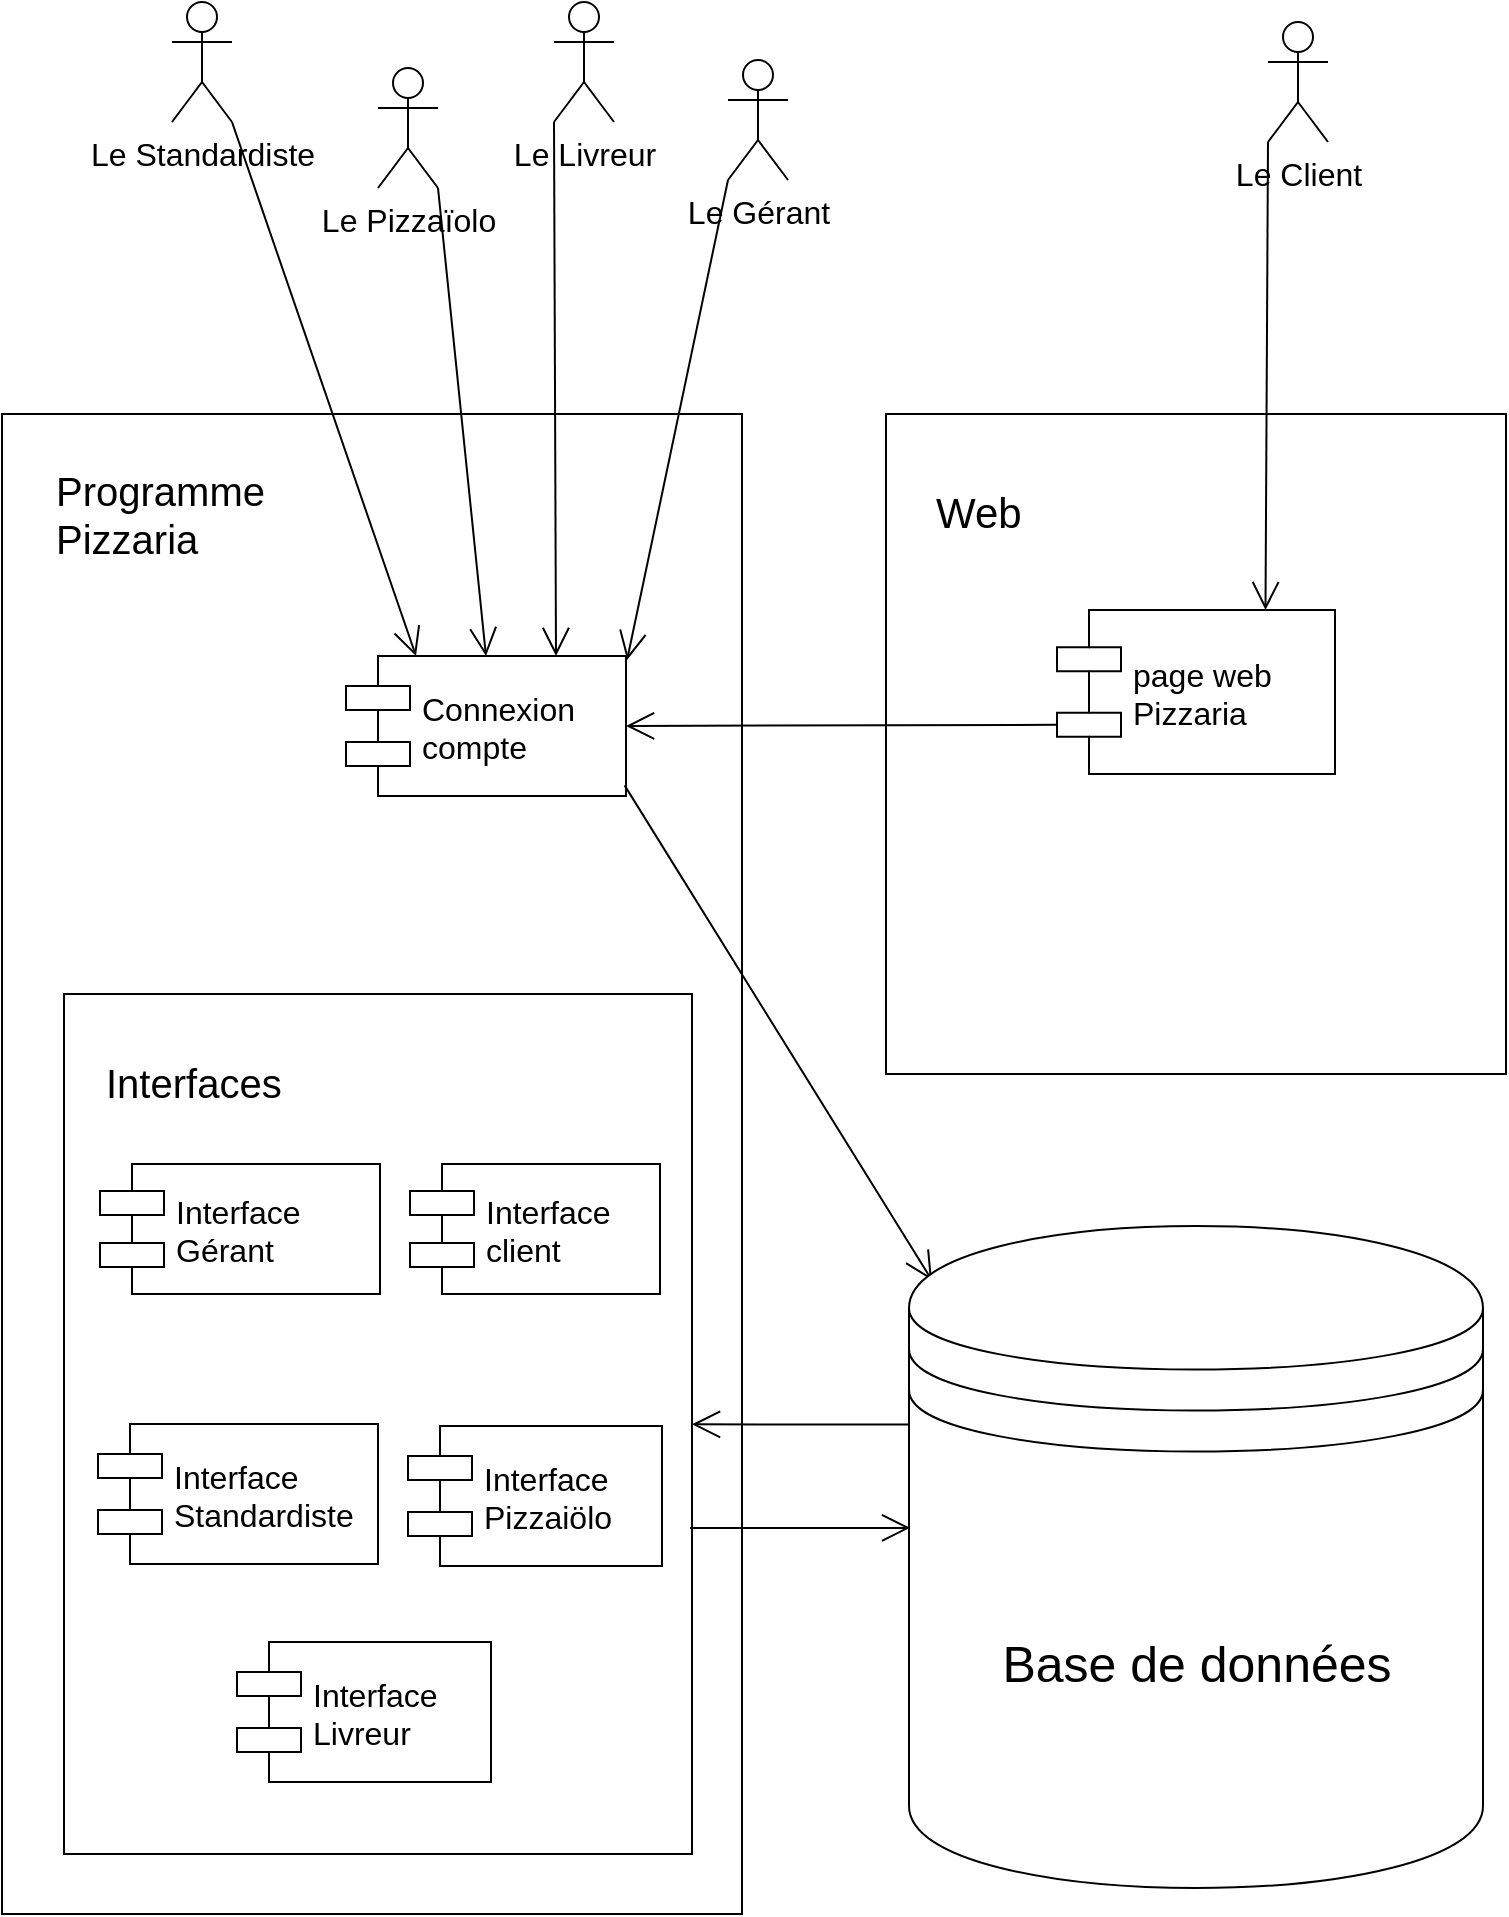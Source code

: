 <mxfile version="11.3.0" type="device" pages="1"><diagram id="lL6M4-v_YjlTNBG7g_ic" name="Page-1"><mxGraphModel dx="429" dy="245" grid="1" gridSize="10" guides="1" tooltips="1" connect="1" arrows="1" fold="1" page="1" pageScale="1" pageWidth="827" pageHeight="1169" math="0" shadow="0"><root><mxCell id="0"/><mxCell id="1" parent="0"/><mxCell id="taCjFrIlaEHtQ6FM2Tvx-78" value="" style="html=1;" vertex="1" parent="1"><mxGeometry x="35" y="326" width="370" height="750" as="geometry"/></mxCell><mxCell id="taCjFrIlaEHtQ6FM2Tvx-86" value="" style="html=1;" vertex="1" parent="taCjFrIlaEHtQ6FM2Tvx-78"><mxGeometry x="31" y="290" width="314" height="430" as="geometry"/></mxCell><mxCell id="taCjFrIlaEHtQ6FM2Tvx-85" value="Interface&#10;client" style="shape=component;align=left;spacingLeft=36;fontSize=16;" vertex="1" parent="taCjFrIlaEHtQ6FM2Tvx-78"><mxGeometry x="204" y="375" width="125" height="65" as="geometry"/></mxCell><mxCell id="taCjFrIlaEHtQ6FM2Tvx-10" value="Interface&#10;Standardiste" style="shape=component;align=left;spacingLeft=36;fontSize=16;" vertex="1" parent="taCjFrIlaEHtQ6FM2Tvx-78"><mxGeometry x="48" y="505" width="140" height="70" as="geometry"/></mxCell><mxCell id="taCjFrIlaEHtQ6FM2Tvx-72" value="Interface&#10;Pizzaiölo" style="shape=component;align=left;spacingLeft=36;fontSize=16;" vertex="1" parent="taCjFrIlaEHtQ6FM2Tvx-78"><mxGeometry x="203" y="506" width="127" height="70" as="geometry"/></mxCell><mxCell id="taCjFrIlaEHtQ6FM2Tvx-26" value="Interface&#10;Gérant" style="shape=component;align=left;spacingLeft=36;fontSize=16;" vertex="1" parent="taCjFrIlaEHtQ6FM2Tvx-78"><mxGeometry x="49" y="375" width="140" height="65" as="geometry"/></mxCell><mxCell id="taCjFrIlaEHtQ6FM2Tvx-106" value="&lt;span style=&quot;font-size: 20px ; text-align: center&quot;&gt;Programme&lt;/span&gt;&lt;br style=&quot;padding: 0px ; margin: 0px ; font-size: 20px ; text-align: center&quot;&gt;&lt;span style=&quot;font-size: 20px ; text-align: center&quot;&gt;Pizzaria&lt;/span&gt;" style="text;html=1;resizable=0;points=[];autosize=1;align=left;verticalAlign=top;spacingTop=-4;fontSize=16;" vertex="1" parent="taCjFrIlaEHtQ6FM2Tvx-78"><mxGeometry x="25" y="24" width="120" height="40" as="geometry"/></mxCell><mxCell id="taCjFrIlaEHtQ6FM2Tvx-109" value="&lt;span style=&quot;font-size: 20px&quot;&gt;Interfaces&lt;/span&gt;" style="text;html=1;resizable=0;points=[];autosize=1;align=left;verticalAlign=top;spacingTop=-4;fontSize=16;" vertex="1" parent="taCjFrIlaEHtQ6FM2Tvx-78"><mxGeometry x="50" y="320" width="100" height="20" as="geometry"/></mxCell><mxCell id="taCjFrIlaEHtQ6FM2Tvx-119" value="Interface&#10;Livreur" style="shape=component;align=left;spacingLeft=36;fontSize=16;" vertex="1" parent="taCjFrIlaEHtQ6FM2Tvx-78"><mxGeometry x="117.5" y="614" width="127" height="70" as="geometry"/></mxCell><mxCell id="taCjFrIlaEHtQ6FM2Tvx-76" value="" style="html=1;" vertex="1" parent="1"><mxGeometry x="477" y="326" width="310" height="330" as="geometry"/></mxCell><mxCell id="taCjFrIlaEHtQ6FM2Tvx-6" value="page web&#10;Pizzaria" style="shape=component;align=left;spacingLeft=36;fontSize=16;" vertex="1" parent="taCjFrIlaEHtQ6FM2Tvx-76"><mxGeometry x="85.5" y="115" width="139" height="82" as="geometry"/></mxCell><mxCell id="taCjFrIlaEHtQ6FM2Tvx-107" value="&lt;span style=&quot;font-size: 21px ; text-align: center&quot;&gt;Web&lt;/span&gt;" style="text;html=1;resizable=0;points=[];autosize=1;align=left;verticalAlign=top;spacingTop=-4;fontSize=16;" vertex="1" parent="taCjFrIlaEHtQ6FM2Tvx-76"><mxGeometry x="23" y="34" width="60" height="20" as="geometry"/></mxCell><mxCell id="taCjFrIlaEHtQ6FM2Tvx-114" value="" style="html=1;" vertex="1" parent="1"><mxGeometry x="477" y="326" width="310" height="330" as="geometry"/></mxCell><mxCell id="taCjFrIlaEHtQ6FM2Tvx-115" value="page web&#10;Pizzaria" style="shape=component;align=left;spacingLeft=36;fontSize=16;" vertex="1" parent="taCjFrIlaEHtQ6FM2Tvx-114"><mxGeometry x="85.5" y="98" width="139" height="82" as="geometry"/></mxCell><mxCell id="taCjFrIlaEHtQ6FM2Tvx-116" value="&lt;span style=&quot;font-size: 21px ; text-align: center&quot;&gt;Web&lt;/span&gt;" style="text;html=1;resizable=0;points=[];autosize=1;align=left;verticalAlign=top;spacingTop=-4;fontSize=16;" vertex="1" parent="taCjFrIlaEHtQ6FM2Tvx-114"><mxGeometry x="23" y="34" width="60" height="20" as="geometry"/></mxCell><mxCell id="taCjFrIlaEHtQ6FM2Tvx-1" value="&lt;font style=&quot;font-size: 16px&quot;&gt;Le Pizzaïolo&lt;/font&gt;" style="shape=umlActor;verticalLabelPosition=bottom;labelBackgroundColor=#ffffff;verticalAlign=top;html=1;outlineConnect=0;" vertex="1" parent="1"><mxGeometry x="223" y="153" width="30" height="60" as="geometry"/></mxCell><mxCell id="taCjFrIlaEHtQ6FM2Tvx-11" value="&lt;font style=&quot;font-size: 16px&quot;&gt;Le Client&lt;/font&gt;" style="shape=umlActor;verticalLabelPosition=bottom;labelBackgroundColor=#ffffff;verticalAlign=top;html=1;outlineConnect=0;" vertex="1" parent="1"><mxGeometry x="668" y="130" width="30" height="60" as="geometry"/></mxCell><mxCell id="taCjFrIlaEHtQ6FM2Tvx-3" value="&lt;font style=&quot;font-size: 16px&quot;&gt;Le Livreur&lt;/font&gt;" style="shape=umlActor;verticalLabelPosition=bottom;labelBackgroundColor=#ffffff;verticalAlign=top;html=1;outlineConnect=0;" vertex="1" parent="1"><mxGeometry x="311" y="120" width="30" height="60" as="geometry"/></mxCell><mxCell id="taCjFrIlaEHtQ6FM2Tvx-4" value="&lt;font style=&quot;font-size: 16px&quot;&gt;Le Standardiste&lt;/font&gt;" style="shape=umlActor;verticalLabelPosition=bottom;labelBackgroundColor=#ffffff;verticalAlign=top;html=1;outlineConnect=0;" vertex="1" parent="1"><mxGeometry x="120" y="120" width="30" height="60" as="geometry"/></mxCell><mxCell id="taCjFrIlaEHtQ6FM2Tvx-19" value="Connexion&#10;compte" style="shape=component;align=left;spacingLeft=36;fontSize=16;" vertex="1" parent="1"><mxGeometry x="207" y="447" width="140" height="70" as="geometry"/></mxCell><mxCell id="taCjFrIlaEHtQ6FM2Tvx-21" value="&lt;font style=&quot;font-size: 16px&quot;&gt;Le Gérant&lt;/font&gt;" style="shape=umlActor;verticalLabelPosition=bottom;labelBackgroundColor=#ffffff;verticalAlign=top;html=1;" vertex="1" parent="1"><mxGeometry x="398" y="149" width="30" height="60" as="geometry"/></mxCell><mxCell id="taCjFrIlaEHtQ6FM2Tvx-34" value="" style="endArrow=open;endFill=1;endSize=12;html=1;entryX=0.25;entryY=0;entryDx=0;entryDy=0;exitX=1;exitY=1;exitDx=0;exitDy=0;exitPerimeter=0;" edge="1" parent="1" source="taCjFrIlaEHtQ6FM2Tvx-4" target="taCjFrIlaEHtQ6FM2Tvx-19"><mxGeometry width="160" relative="1" as="geometry"><mxPoint x="140" y="210" as="sourcePoint"/><mxPoint x="410" y="230" as="targetPoint"/></mxGeometry></mxCell><mxCell id="taCjFrIlaEHtQ6FM2Tvx-35" value="" style="endArrow=open;endFill=1;endSize=12;html=1;entryX=0.5;entryY=0;entryDx=0;entryDy=0;exitX=1;exitY=1;exitDx=0;exitDy=0;exitPerimeter=0;" edge="1" parent="1" source="taCjFrIlaEHtQ6FM2Tvx-1" target="taCjFrIlaEHtQ6FM2Tvx-19"><mxGeometry width="160" relative="1" as="geometry"><mxPoint x="230" y="210" as="sourcePoint"/><mxPoint x="430" y="230" as="targetPoint"/></mxGeometry></mxCell><mxCell id="taCjFrIlaEHtQ6FM2Tvx-36" value="" style="endArrow=open;endFill=1;endSize=12;html=1;entryX=0.75;entryY=0;entryDx=0;entryDy=0;exitX=0;exitY=1;exitDx=0;exitDy=0;exitPerimeter=0;" edge="1" parent="1" source="taCjFrIlaEHtQ6FM2Tvx-3" target="taCjFrIlaEHtQ6FM2Tvx-19"><mxGeometry width="160" relative="1" as="geometry"><mxPoint x="320" y="210" as="sourcePoint"/><mxPoint x="450" y="230" as="targetPoint"/></mxGeometry></mxCell><mxCell id="taCjFrIlaEHtQ6FM2Tvx-37" value="" style="endArrow=open;endFill=1;endSize=12;html=1;entryX=1.004;entryY=0.028;entryDx=0;entryDy=0;entryPerimeter=0;exitX=0;exitY=1;exitDx=0;exitDy=0;exitPerimeter=0;" edge="1" parent="1" source="taCjFrIlaEHtQ6FM2Tvx-21" target="taCjFrIlaEHtQ6FM2Tvx-19"><mxGeometry width="160" relative="1" as="geometry"><mxPoint x="450" y="150" as="sourcePoint"/><mxPoint x="500" y="250" as="targetPoint"/></mxGeometry></mxCell><mxCell id="taCjFrIlaEHtQ6FM2Tvx-61" value="" style="endArrow=open;endFill=1;endSize=12;html=1;exitX=0;exitY=1;exitDx=0;exitDy=0;exitPerimeter=0;entryX=0.75;entryY=0;entryDx=0;entryDy=0;" edge="1" parent="1" source="taCjFrIlaEHtQ6FM2Tvx-11" target="taCjFrIlaEHtQ6FM2Tvx-115"><mxGeometry width="160" relative="1" as="geometry"><mxPoint x="520" y="190" as="sourcePoint"/><mxPoint x="667" y="430" as="targetPoint"/></mxGeometry></mxCell><mxCell id="taCjFrIlaEHtQ6FM2Tvx-87" value="" style="endArrow=open;endFill=1;endSize=12;html=1;exitX=0.995;exitY=0.924;exitDx=0;exitDy=0;entryX=0.04;entryY=0.082;entryDx=0;entryDy=0;entryPerimeter=0;exitPerimeter=0;" edge="1" parent="1" source="taCjFrIlaEHtQ6FM2Tvx-19" target="taCjFrIlaEHtQ6FM2Tvx-88"><mxGeometry width="160" relative="1" as="geometry"><mxPoint x="30" y="1100" as="sourcePoint"/><mxPoint x="492.163" y="767.0" as="targetPoint"/></mxGeometry></mxCell><mxCell id="taCjFrIlaEHtQ6FM2Tvx-88" value="&lt;font style=&quot;font-size: 25px&quot;&gt;Base de données&lt;/font&gt;" style="shape=datastore;whiteSpace=wrap;html=1;" vertex="1" parent="1"><mxGeometry x="488.5" y="732" width="287" height="331" as="geometry"/></mxCell><mxCell id="taCjFrIlaEHtQ6FM2Tvx-105" value="" style="endArrow=open;endFill=1;endSize=12;html=1;fontSize=16;exitX=0;exitY=0.3;exitDx=0;exitDy=0;" edge="1" parent="1" source="taCjFrIlaEHtQ6FM2Tvx-88" target="taCjFrIlaEHtQ6FM2Tvx-86"><mxGeometry width="160" relative="1" as="geometry"><mxPoint x="40" y="1100" as="sourcePoint"/><mxPoint x="200" y="1100" as="targetPoint"/></mxGeometry></mxCell><mxCell id="taCjFrIlaEHtQ6FM2Tvx-118" value="" style="endArrow=open;endFill=1;endSize=12;html=1;fontSize=16;entryX=1;entryY=0.5;entryDx=0;entryDy=0;exitX=0;exitY=0.7;exitDx=0;exitDy=0;" edge="1" parent="1" source="taCjFrIlaEHtQ6FM2Tvx-115" target="taCjFrIlaEHtQ6FM2Tvx-19"><mxGeometry width="160" relative="1" as="geometry"><mxPoint x="40" y="1100" as="sourcePoint"/><mxPoint x="200" y="1100" as="targetPoint"/></mxGeometry></mxCell><mxCell id="taCjFrIlaEHtQ6FM2Tvx-120" value="" style="endArrow=open;endFill=1;endSize=12;html=1;fontSize=16;exitX=0.997;exitY=0.621;exitDx=0;exitDy=0;exitPerimeter=0;entryX=0.002;entryY=0.456;entryDx=0;entryDy=0;entryPerimeter=0;" edge="1" parent="1" source="taCjFrIlaEHtQ6FM2Tvx-86" target="taCjFrIlaEHtQ6FM2Tvx-88"><mxGeometry width="160" relative="1" as="geometry"><mxPoint x="40" y="1100" as="sourcePoint"/><mxPoint x="486" y="885" as="targetPoint"/></mxGeometry></mxCell></root></mxGraphModel></diagram></mxfile>